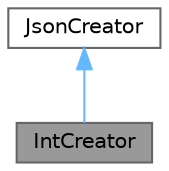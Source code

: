 digraph "IntCreator"
{
 // LATEX_PDF_SIZE
  bgcolor="transparent";
  edge [fontname=Helvetica,fontsize=10,labelfontname=Helvetica,labelfontsize=10];
  node [fontname=Helvetica,fontsize=10,shape=box,height=0.2,width=0.4];
  Node1 [id="Node000001",label="IntCreator",height=0.2,width=0.4,color="gray40", fillcolor="grey60", style="filled", fontcolor="black",tooltip="A concrete implementation of JsonCreator that handles the creation of integer JSON values."];
  Node2 -> Node1 [id="edge1_Node000001_Node000002",dir="back",color="steelblue1",style="solid",tooltip=" "];
  Node2 [id="Node000002",label="JsonCreator",height=0.2,width=0.4,color="gray40", fillcolor="white", style="filled",URL="$classJsonCreator.html",tooltip="Base class for all creators."];
}
